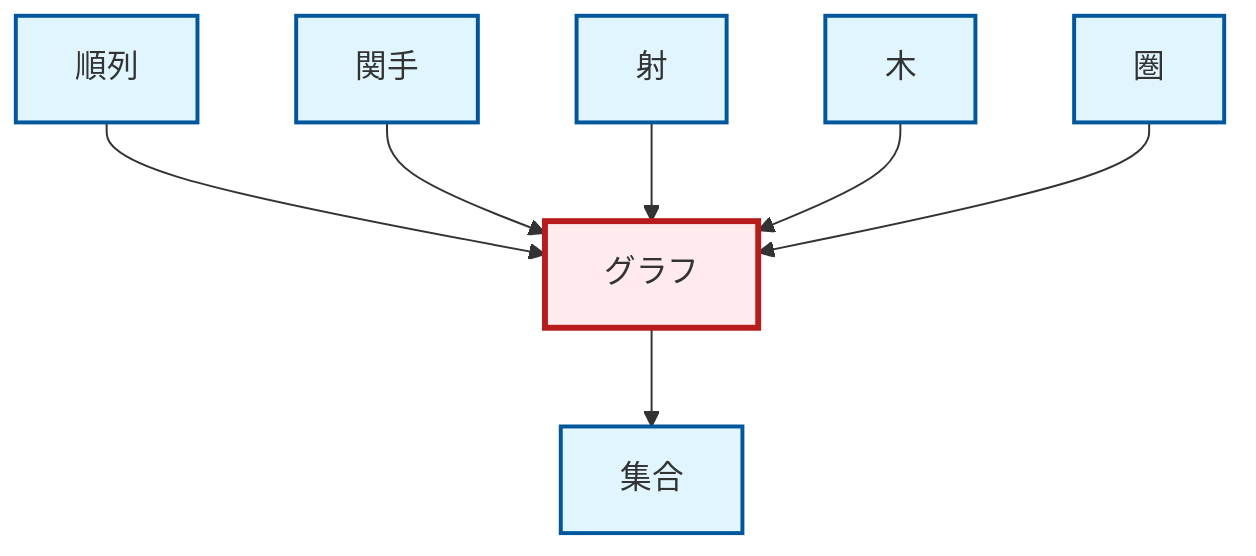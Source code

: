 graph TD
    classDef definition fill:#e1f5fe,stroke:#01579b,stroke-width:2px
    classDef theorem fill:#f3e5f5,stroke:#4a148c,stroke-width:2px
    classDef axiom fill:#fff3e0,stroke:#e65100,stroke-width:2px
    classDef example fill:#e8f5e9,stroke:#1b5e20,stroke-width:2px
    classDef current fill:#ffebee,stroke:#b71c1c,stroke-width:3px
    def-graph["グラフ"]:::definition
    def-permutation["順列"]:::definition
    def-category["圏"]:::definition
    def-set["集合"]:::definition
    def-morphism["射"]:::definition
    def-tree["木"]:::definition
    def-functor["関手"]:::definition
    def-permutation --> def-graph
    def-functor --> def-graph
    def-graph --> def-set
    def-morphism --> def-graph
    def-tree --> def-graph
    def-category --> def-graph
    class def-graph current